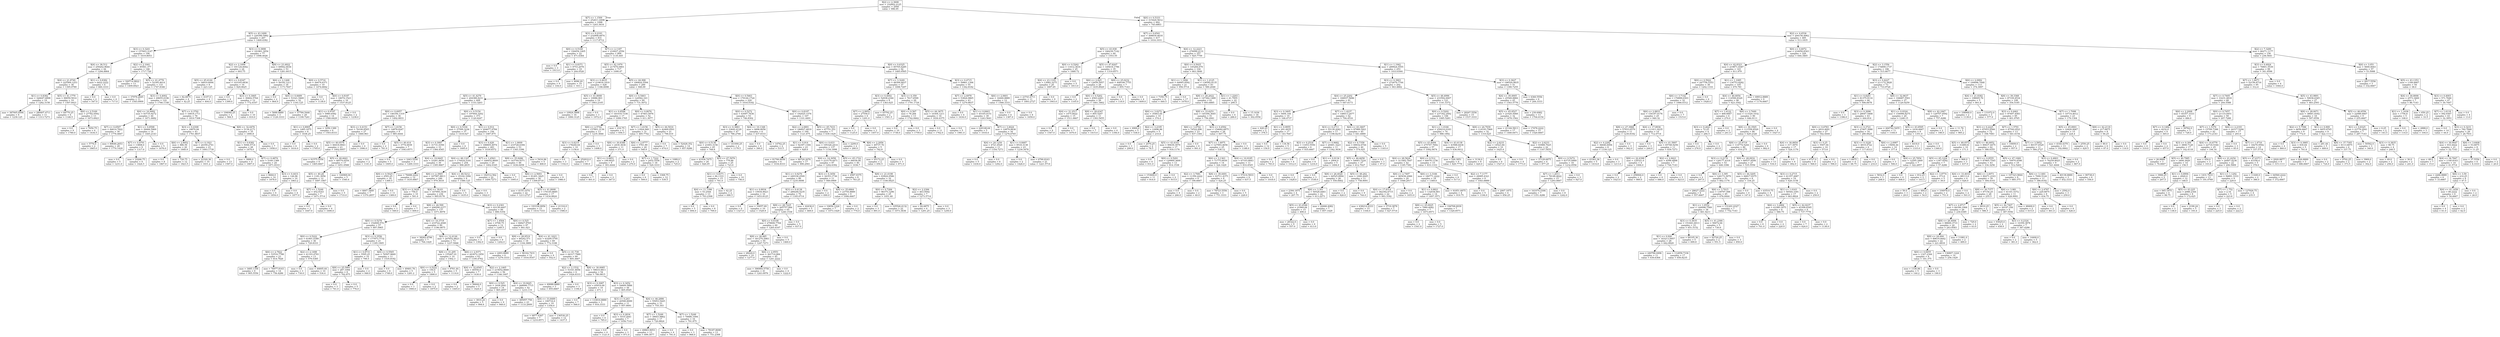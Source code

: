 digraph Tree {
node [shape=box] ;
0 [label="X[2] <= 2.3608\nmse = 332802.2125\nsamples = 2000\nvalue = 996.95"] ;
1 [label="X[7] <= 1.1509\nmse = 252611.6498\nsamples = 1098\nvalue = 1203.3616"] ;
0 -> 1 [labeldistance=2.5, labelangle=45, headlabel="True"] ;
2 [label="X[5] <= 43.1699\nmse = 220390.5982\nsamples = 267\nvalue = 1469.4382"] ;
1 -> 2 ;
3 [label="X[3] <= 0.3241\nmse = 157603.3147\nsamples = 190\nvalue = 1619.8053"] ;
2 -> 3 ;
4 [label="X[4] <= 38.512\nmse = 259262.9644\nsamples = 44\nvalue = 1294.8864"] ;
3 -> 4 ;
5 [label="X[4] <= 21.8749\nmse = 225569.1253\nsamples = 38\nvalue = 1395.0789"] ;
4 -> 5 ;
6 [label="X[1] <= 0.8382\nmse = 326647.6898\nsamples = 19\nvalue = 1282.3158"] ;
5 -> 6 ;
7 [label="mse = 387005.8594\nsamples = 8\nvalue = 1239.125"] ;
6 -> 7 ;
8 [label="mse = 280407.4711\nsamples = 11\nvalue = 1313.7273"] ;
6 -> 8 ;
9 [label="X[5] <= 41.1779\nmse = 99059.5014\nsamples = 19\nvalue = 1507.8421"] ;
5 -> 9 ;
10 [label="mse = 64770.25\nsamples = 6\nvalue = 1148.5"] ;
9 -> 10 ;
11 [label="X[6] <= 2.5169\nmse = 27782.0592\nsamples = 13\nvalue = 1673.6923"] ;
9 -> 11 ;
12 [label="mse = 0.0\nsamples = 9\nvalue = 1780.0"] ;
11 -> 12 ;
13 [label="mse = 7650.75\nsamples = 4\nvalue = 1434.5"] ;
11 -> 13 ;
14 [label="X[1] <= 0.8382\nmse = 6422.2222\nsamples = 6\nvalue = 660.3333"] ;
4 -> 14 ;
15 [label="mse = 0.0\nsamples = 2\nvalue = 547.0"] ;
14 -> 15 ;
16 [label="mse = 0.0\nsamples = 4\nvalue = 717.0"] ;
14 -> 16 ;
17 [label="X[2] <= 2.1041\nmse = 85561.377\nsamples = 146\nvalue = 1717.726"] ;
3 -> 17 ;
18 [label="mse = 320714.9822\nsamples = 13\nvalue = 1409.6923"] ;
17 -> 18 ;
19 [label="X[5] <= 41.4778\nmse = 52395.4614\nsamples = 133\nvalue = 1747.8346"] ;
17 -> 19 ;
20 [label="mse = 37978.2645\nsamples = 11\nvalue = 1545.0909"] ;
19 -> 20 ;
21 [label="X[3] <= 0.4002\nmse = 49655.0196\nsamples = 122\nvalue = 1766.1148"] ;
19 -> 21 ;
22 [label="X[4] <= 16.9992\nmse = 93735.9272\nsamples = 44\nvalue = 1671.0682"] ;
21 -> 22 ;
23 [label="X[7] <= 0.6507\nmse = 84614.7822\nsamples = 30\nvalue = 1776.4667"] ;
22 -> 23 ;
24 [label="mse = 5776.0\nsamples = 2\nvalue = 1865.0"] ;
23 -> 24 ;
25 [label="mse = 89646.2653\nsamples = 28\nvalue = 1770.1429"] ;
23 -> 25 ;
26 [label="X[1] <= 0.8598\nmse = 38466.5969\nsamples = 14\nvalue = 1445.2143"] ;
22 -> 26 ;
27 [label="X[7] <= 0.4791\nmse = 13808.0\nsamples = 9\nvalue = 1317.0"] ;
26 -> 27 ;
28 [label="mse = 0.0\nsamples = 5\nvalue = 1231.0"] ;
27 -> 28 ;
29 [label="mse = 10266.75\nsamples = 4\nvalue = 1424.5"] ;
27 -> 29 ;
30 [label="mse = 0.0\nsamples = 5\nvalue = 1676.0"] ;
26 -> 30 ;
31 [label="X[7] <= 0.3792\nmse = 16818.1711\nsamples = 78\nvalue = 1819.7308"] ;
21 -> 31 ;
32 [label="X[3] <= 0.4308\nmse = 18870.94\nsamples = 43\nvalue = 1761.8837"] ;
31 -> 32 ;
33 [label="X[6] <= 2.8952\nmse = 886.59\nsamples = 20\nvalue = 1840.9"] ;
32 -> 33 ;
34 [label="mse = 0.0\nsamples = 8\nvalue = 1867.0"] ;
33 -> 34 ;
35 [label="mse = 720.75\nsamples = 12\nvalue = 1823.5"] ;
33 -> 35 ;
36 [label="X[7] <= 0.1921\nmse = 24359.2741\nsamples = 23\nvalue = 1693.1739"] ;
32 -> 36 ;
37 [label="mse = 22320.36\nsamples = 10\nvalue = 1831.2"] ;
36 -> 37 ;
38 [label="mse = 0.0\nsamples = 13\nvalue = 1587.0"] ;
36 -> 38 ;
39 [label="X[8] <= 32.6476\nmse = 5134.2171\nsamples = 35\nvalue = 1890.8"] ;
31 -> 39 ;
40 [label="X[1] <= 0.8382\nmse = 5006.5714\nsamples = 28\nvalue = 1874.0"] ;
39 -> 40 ;
41 [label="mse = 3888.0\nsamples = 4\nvalue = 1887.0"] ;
40 -> 41 ;
42 [label="X[7] <= 0.4874\nmse = 5160.1389\nsamples = 24\nvalue = 1871.8333"] ;
40 -> 42 ;
43 [label="mse = 8664.0\nsamples = 14\nvalue = 1878.0"] ;
42 -> 43 ;
44 [label="X[3] <= 0.4431\nmse = 126.96\nsamples = 10\nvalue = 1863.2"] ;
42 -> 44 ;
45 [label="mse = 0.0\nsamples = 6\nvalue = 1854.0"] ;
44 -> 45 ;
46 [label="mse = 0.0\nsamples = 4\nvalue = 1877.0"] ;
44 -> 46 ;
47 [label="mse = 0.0\nsamples = 7\nvalue = 1958.0"] ;
39 -> 47 ;
48 [label="X[3] <= 0.3898\nmse = 181861.3054\nsamples = 77\nvalue = 1098.4026"] ;
2 -> 48 ;
49 [label="X[2] <= 2.1694\nmse = 191124.6042\nsamples = 24\nvalue = 693.75"] ;
48 -> 49 ;
50 [label="X[5] <= 45.4144\nmse = 34810.6094\nsamples = 8\nvalue = 223.125"] ;
49 -> 50 ;
51 [label="mse = 82.6875\nsamples = 4\nvalue = 42.25"] ;
50 -> 51 ;
52 [label="mse = 4107.0\nsamples = 4\nvalue = 404.0"] ;
50 -> 52 ;
53 [label="X[1] <= 0.8347\nmse = 103165.6836\nsamples = 16\nvalue = 929.0625"] ;
49 -> 53 ;
54 [label="mse = 0.0\nsamples = 4\nvalue = 1399.0"] ;
53 -> 54 ;
55 [label="X[3] <= 0.3065\nmse = 39402.5764\nsamples = 12\nvalue = 772.4167"] ;
53 -> 55 ;
56 [label="mse = 194040.25\nsamples = 2\nvalue = 584.5"] ;
55 -> 56 ;
57 [label="mse = 0.0\nsamples = 10\nvalue = 810.0"] ;
55 -> 57 ;
58 [label="X[8] <= 23.4822\nmse = 69942.0036\nsamples = 53\nvalue = 1281.6415"] ;
48 -> 58 ;
59 [label="X[6] <= 2.1268\nmse = 56182.1211\nsamples = 34\nvalue = 1173.7647"] ;
58 -> 59 ;
60 [label="mse = 0.0\nsamples = 2\nvalue = 864.0"] ;
59 -> 60 ;
61 [label="X[0] <= 0.6689\nmse = 53321.5469\nsamples = 32\nvalue = 1193.125"] ;
59 -> 61 ;
62 [label="mse = 5688.8889\nsamples = 3\nvalue = 1129.3333"] ;
61 -> 62 ;
63 [label="mse = 57784.5446\nsamples = 29\nvalue = 1199.7241"] ;
61 -> 63 ;
64 [label="X[0] <= 0.5716\nmse = 36474.6371\nsamples = 19\nvalue = 1474.6842"] ;
58 -> 64 ;
65 [label="mse = 0.0\nsamples = 3\nvalue = 1138.0"] ;
64 -> 65 ;
66 [label="X[0] <= 0.8187\nmse = 18074.1523\nsamples = 16\nvalue = 1537.8125"] ;
64 -> 66 ;
67 [label="X[1] <= 0.9797\nmse = 5980.6582\nsamples = 14\nvalue = 1580.6429"] ;
66 -> 67 ;
68 [label="X[1] <= 0.8905\nmse = 1485.1875\nsamples = 8\nvalue = 1638.25"] ;
67 -> 68 ;
69 [label="mse = 0.0\nsamples = 6\nvalue = 1616.0"] ;
68 -> 69 ;
70 [label="mse = 0.0\nsamples = 2\nvalue = 1705.0"] ;
68 -> 70 ;
71 [label="mse = 1650.1389\nsamples = 6\nvalue = 1503.8333"] ;
67 -> 71 ;
72 [label="mse = 0.0\nsamples = 2\nvalue = 1238.0"] ;
66 -> 72 ;
73 [label="X[3] <= 0.2193\nmse = 232908.6874\nsamples = 831\nvalue = 1117.8712"] ;
1 -> 73 ;
74 [label="X[0] <= 0.5168\nmse = 336454.1405\nsamples = 22\nvalue = 471.6364"] ;
73 -> 74 ;
75 [label="mse = 0.0\nsamples = 3\nvalue = 1913.0"] ;
74 -> 75 ;
76 [label="X[1] <= 0.8371\nmse = 9753.2078\nsamples = 19\nvalue = 244.0526"] ;
74 -> 76 ;
77 [label="mse = 0.0\nsamples = 9\nvalue = 334.0"] ;
76 -> 77 ;
78 [label="mse = 4696.29\nsamples = 10\nvalue = 163.1"] ;
76 -> 78 ;
79 [label="X[7] <= 2.1187\nmse = 218427.2556\nsamples = 809\nvalue = 1135.445"] ;
73 -> 79 ;
80 [label="X[5] <= 42.1979\nmse = 217670.0901\nsamples = 717\nvalue = 1090.47"] ;
79 -> 80 ;
81 [label="X[3] <= 0.4635\nmse = 219618.1819\nsamples = 428\nvalue = 1186.6098"] ;
80 -> 81 ;
82 [label="X[5] <= 41.4279\nmse = 204388.4231\nsamples = 409\nvalue = 1153.3203"] ;
81 -> 82 ;
83 [label="X[0] <= 0.6957\nmse = 146356.1319\nsamples = 36\nvalue = 1492.0833"] ;
82 -> 83 ;
84 [label="X[3] <= 0.4153\nmse = 76100.8505\nsamples = 27\nvalue = 1660.963"] ;
83 -> 84 ;
85 [label="X[5] <= 40.0578\nmse = 66418.9943\nsamples = 23\nvalue = 1602.6957"] ;
84 -> 85 ;
86 [label="mse = 91575.5556\nsamples = 6\nvalue = 1465.6667"] ;
85 -> 86 ;
87 [label="X[5] <= 40.6641\nmse = 48574.0554\nsamples = 17\nvalue = 1651.0588"] ;
85 -> 87 ;
88 [label="X[5] <= 40.28\nmse = 1181.3056\nsamples = 12\nvalue = 1697.1667"] ;
87 -> 88 ;
89 [label="X[7] <= 1.5248\nmse = 452.8163\nsamples = 7\nvalue = 1671.5714"] ;
88 -> 89 ;
90 [label="mse = 0.0\nsamples = 3\nvalue = 1647.0"] ;
89 -> 90 ;
91 [label="mse = 0.0\nsamples = 4\nvalue = 1690.0"] ;
89 -> 91 ;
92 [label="mse = 0.0\nsamples = 5\nvalue = 1733.0"] ;
88 -> 92 ;
93 [label="mse = 144969.04\nsamples = 5\nvalue = 1540.4"] ;
87 -> 93 ;
94 [label="mse = 0.0\nsamples = 4\nvalue = 1996.0"] ;
84 -> 94 ;
95 [label="X[7] <= 1.6156\nmse = 14878.0247\nsamples = 9\nvalue = 985.4444"] ;
83 -> 95 ;
96 [label="mse = 0.0\nsamples = 2\nvalue = 781.0"] ;
95 -> 96 ;
97 [label="X[5] <= 40.414\nmse = 3774.6939\nsamples = 7\nvalue = 1043.8571"] ;
95 -> 97 ;
98 [label="mse = 0.0\nsamples = 2\nvalue = 1141.0"] ;
97 -> 98 ;
99 [label="mse = 0.0\nsamples = 5\nvalue = 1005.0"] ;
97 -> 99 ;
100 [label="X[0] <= 0.5154\nmse = 197844.3202\nsamples = 373\nvalue = 1120.6247"] ;
82 -> 100 ;
101 [label="X[0] <= 0.5104\nmse = 37599.3236\nsamples = 37\nvalue = 1418.027"] ;
100 -> 101 ;
102 [label="X[3] <= 0.3087\nmse = 31731.0358\nsamples = 33\nvalue = 1384.4545"] ;
101 -> 102 ;
103 [label="mse = 1643.5556\nsamples = 3\nvalue = 1269.3333"] ;
102 -> 103 ;
104 [label="X[4] <= 19.9445\nmse = 33281.9656\nsamples = 30\nvalue = 1395.9667"] ;
102 -> 104 ;
105 [label="X[0] <= 0.5025\nmse = 2593.25\nsamples = 18\nvalue = 1369.5"] ;
104 -> 105 ;
106 [label="mse = 6667.3469\nsamples = 7\nvalue = 1370.2857"] ;
105 -> 106 ;
107 [label="mse = 0.0\nsamples = 11\nvalue = 1369.0"] ;
105 -> 107 ;
108 [label="mse = 76688.2222\nsamples = 12\nvalue = 1435.6667"] ;
104 -> 108 ;
109 [label="mse = 0.0\nsamples = 4\nvalue = 1695.0"] ;
101 -> 109 ;
110 [label="X[1] <= 0.914\nmse = 204677.9784\nsamples = 336\nvalue = 1087.875"] ;
100 -> 110 ;
111 [label="X[3] <= 0.428\nmse = 188805.4974\nsamples = 283\nvalue = 1039.6572"] ;
110 -> 111 ;
112 [label="X[4] <= 48.1167\nmse = 174424.5181\nsamples = 254\nvalue = 998.2835"] ;
111 -> 112 ;
113 [label="X[6] <= 2.3965\nmse = 167587.8813\nsamples = 246\nvalue = 979.3618"] ;
112 -> 113 ;
114 [label="X[3] <= 0.3428\nmse = 756.0\nsamples = 10\nvalue = 591.0"] ;
113 -> 114 ;
115 [label="mse = 0.0\nsamples = 3\nvalue = 549.0"] ;
114 -> 115 ;
116 [label="mse = 0.0\nsamples = 7\nvalue = 609.0"] ;
114 -> 116 ;
117 [label="X[4] <= 39.83\nmse = 167995.3439\nsamples = 236\nvalue = 995.8178"] ;
113 -> 117 ;
118 [label="X[8] <= 26.599\nmse = 208290.2377\nsamples = 137\nvalue = 1071.8978"] ;
117 -> 118 ;
119 [label="X[0] <= 0.5278\nmse = 152849.574\nsamples = 57\nvalue = 897.5965"] ;
118 -> 119 ;
120 [label="X[0] <= 0.5222\nmse = 61801.6389\nsamples = 36\nvalue = 729.8333"] ;
119 -> 120 ;
121 [label="X[6] <= 2.7822\nmse = 53516.7788\nsamples = 23\nvalue = 814.7826"] ;
120 -> 121 ;
122 [label="mse = 3485.1358\nsamples = 9\nvalue = 905.5556"] ;
121 -> 122 ;
123 [label="mse = 76977.8163\nsamples = 14\nvalue = 756.4286"] ;
121 -> 123 ;
124 [label="X[2] <= 2.1498\nmse = 41103.4793\nsamples = 13\nvalue = 579.5385"] ;
120 -> 124 ;
125 [label="mse = 0.0\nsamples = 3\nvalue = 730.0"] ;
124 -> 125 ;
126 [label="mse = 44605.44\nsamples = 10\nvalue = 534.4"] ;
124 -> 126 ;
127 [label="X[3] <= 0.3556\nmse = 177973.7732\nsamples = 21\nvalue = 1185.1905"] ;
119 -> 127 ;
128 [label="X[1] <= 0.8731\nmse = 5595.25\nsamples = 10\nvalue = 799.5"] ;
127 -> 128 ;
129 [label="X[8] <= 25.5991\nmse = 287.1094\nsamples = 8\nvalue = 762.875"] ;
128 -> 129 ;
130 [label="mse = 0.0\nsamples = 3\nvalue = 741.0"] ;
129 -> 130 ;
131 [label="mse = 0.0\nsamples = 5\nvalue = 776.0"] ;
129 -> 131 ;
132 [label="mse = 0.0\nsamples = 2\nvalue = 946.0"] ;
128 -> 132 ;
133 [label="X[0] <= 0.5565\nmse = 76507.9669\nsamples = 11\nvalue = 1535.8182"] ;
127 -> 133 ;
134 [label="mse = 0.0\nsamples = 6\nvalue = 1748.0"] ;
133 -> 134 ;
135 [label="mse = 49461.76\nsamples = 5\nvalue = 1281.2"] ;
133 -> 135 ;
136 [label="X[4] <= 10.3718\nmse = 210722.2048\nsamples = 80\nvalue = 1196.0875"] ;
118 -> 136 ;
137 [label="mse = 38262.9796\nsamples = 7\nvalue = 764.1429"] ;
136 -> 137 ;
138 [label="X[4] <= 12.4126\nmse = 207652.9623\nsamples = 73\nvalue = 1237.5068"] ;
136 -> 138 ;
139 [label="X[8] <= 31.295\nmse = 155267.01\nsamples = 10\nvalue = 1502.3"] ;
138 -> 139 ;
140 [label="X[0] <= 0.5222\nmse = 150.0\nsamples = 5\nvalue = 1890.0"] ;
139 -> 140 ;
141 [label="mse = 0.0\nsamples = 3\nvalue = 1900.0"] ;
140 -> 141 ;
142 [label="mse = 0.0\nsamples = 2\nvalue = 1875.0"] ;
140 -> 142 ;
143 [label="mse = 9761.44\nsamples = 5\nvalue = 1114.6"] ;
139 -> 143 ;
144 [label="X[6] <= 2.9371\nmse = 203072.1859\nsamples = 63\nvalue = 1195.4762"] ;
138 -> 144 ;
145 [label="X[4] <= 32.6545\nmse = 40550.0\nsamples = 7\nvalue = 1430.0"] ;
144 -> 145 ;
146 [label="mse = 0.0\nsamples = 2\nvalue = 1445.0"] ;
145 -> 146 ;
147 [label="mse = 56644.0\nsamples = 5\nvalue = 1424.0"] ;
145 -> 147 ;
148 [label="X[2] <= 2.1465\nmse = 215652.8849\nsamples = 56\nvalue = 1166.1607"] ;
144 -> 148 ;
149 [label="X[0] <= 0.525\nmse = 1838.2041\nsamples = 14\nvalue = 965.2857"] ;
148 -> 149 ;
150 [label="mse = 3810.24\nsamples = 5\nvalue = 994.6"] ;
149 -> 150 ;
151 [label="mse = 0.0\nsamples = 9\nvalue = 949.0"] ;
149 -> 151 ;
152 [label="X[4] <= 19.9445\nmse = 268990.7715\nsamples = 42\nvalue = 1233.119"] ;
148 -> 152 ;
153 [label="mse = 385957.758\nsamples = 23\nvalue = 1133.2609"] ;
152 -> 153 ;
154 [label="X[8] <= 33.8489\nmse = 100716.0\nsamples = 19\nvalue = 1354.0"] ;
152 -> 154 ;
155 [label="mse = 6877.8367\nsamples = 7\nvalue = 1210.8571"] ;
154 -> 155 ;
156 [label="mse = 136530.25\nsamples = 12\nvalue = 1437.5"] ;
154 -> 156 ;
157 [label="X[3] <= 0.2361\nmse = 93139.4407\nsamples = 99\nvalue = 890.5354"] ;
117 -> 157 ;
158 [label="X[7] <= 1.4504\nmse = 6768.75\nsamples = 12\nvalue = 1249.5"] ;
157 -> 158 ;
159 [label="mse = 0.0\nsamples = 3\nvalue = 1392.0"] ;
158 -> 159 ;
160 [label="mse = 0.0\nsamples = 9\nvalue = 1202.0"] ;
158 -> 160 ;
161 [label="X[0] <= 0.525\nmse = 84827.9765\nsamples = 87\nvalue = 841.023"] ;
157 -> 161 ;
162 [label="X[8] <= 28.9519\nmse = 80242.571\nsamples = 18\nvalue = 1104.3889"] ;
161 -> 162 ;
163 [label="mse = 2493.8889\nsamples = 6\nvalue = 1279.3333"] ;
162 -> 163 ;
164 [label="mse = 96162.7431\nsamples = 12\nvalue = 1016.9167"] ;
162 -> 164 ;
165 [label="X[4] <= 41.1623\nmse = 63209.5795\nsamples = 69\nvalue = 772.3188"] ;
161 -> 165 ;
166 [label="mse = 0.0\nsamples = 9\nvalue = 552.0"] ;
165 -> 166 ;
167 [label="X[5] <= 41.739\nmse = 64317.7989\nsamples = 60\nvalue = 805.3667"] ;
165 -> 167 ;
168 [label="X[2] <= 2.1532\nmse = 53161.8056\nsamples = 6\nvalue = 1024.8333"] ;
167 -> 168 ;
169 [label="mse = 49088.8889\nsamples = 3\nvalue = 855.6667"] ;
168 -> 169 ;
170 [label="mse = 0.0\nsamples = 3\nvalue = 1194.0"] ;
168 -> 170 ;
171 [label="X[8] <= 30.0085\nmse = 59610.9811\nsamples = 54\nvalue = 780.9815"] ;
167 -> 171 ;
172 [label="X[3] <= 0.3087\nmse = 65919.09\nsamples = 10\nvalue = 671.1"] ;
171 -> 172 ;
173 [label="mse = 0.0\nsamples = 7\nvalue = 566.0"] ;
172 -> 173 ;
174 [label="mse = 133816.8889\nsamples = 3\nvalue = 916.3333"] ;
172 -> 174 ;
175 [label="X[3] <= 0.3452\nmse = 54809.5888\nsamples = 44\nvalue = 805.9545"] ;
171 -> 175 ;
176 [label="X[3] <= 0.243\nmse = 20590.8099\nsamples = 11\nvalue = 957.9091"] ;
175 -> 176 ;
177 [label="mse = 0.0\nsamples = 4\nvalue = 785.0"] ;
176 -> 177 ;
178 [label="X[3] <= 0.2834\nmse = 5510.2041\nsamples = 7\nvalue = 1056.7143"] ;
176 -> 178 ;
179 [label="mse = 0.0\nsamples = 4\nvalue = 1121.0"] ;
178 -> 179 ;
180 [label="mse = 0.0\nsamples = 3\nvalue = 971.0"] ;
178 -> 180 ;
181 [label="X[4] <= 46.2886\nmse = 55953.5445\nsamples = 33\nvalue = 755.303"] ;
175 -> 181 ;
182 [label="X[7] <= 1.5248\nmse = 39643.9862\nsamples = 17\nvalue = 720.8824"] ;
181 -> 182 ;
183 [label="mse = 49863.9053\nsamples = 13\nvalue = 699.3077"] ;
182 -> 183 ;
184 [label="mse = 0.0\nsamples = 4\nvalue = 791.0"] ;
182 -> 184 ;
185 [label="X[7] <= 1.5248\nmse = 70686.1094\nsamples = 16\nvalue = 791.875"] ;
181 -> 185 ;
186 [label="mse = 0.0\nsamples = 3\nvalue = 968.0"] ;
185 -> 186 ;
187 [label="mse = 78187.8698\nsamples = 13\nvalue = 751.2308"] ;
185 -> 187 ;
188 [label="X[4] <= 48.5212\nmse = 35102.1094\nsamples = 8\nvalue = 1580.125"] ;
112 -> 188 ;
189 [label="mse = 0.0\nsamples = 5\nvalue = 1435.0"] ;
188 -> 189 ;
190 [label="mse = 0.0\nsamples = 3\nvalue = 1822.0"] ;
188 -> 190 ;
191 [label="X[7] <= 1.6563\nmse = 168452.8609\nsamples = 29\nvalue = 1402.0345"] ;
111 -> 191 ;
192 [label="mse = 182512.562\nsamples = 22\nvalue = 1499.7273"] ;
191 -> 192 ;
193 [label="mse = 0.0\nsamples = 7\nvalue = 1095.0"] ;
191 -> 193 ;
194 [label="X[1] <= 1.0609\nmse = 210728.6394\nsamples = 53\nvalue = 1345.3396"] ;
110 -> 194 ;
195 [label="X[8] <= 35.9286\nmse = 143744.9371\nsamples = 48\nvalue = 1436.6458"] ;
194 -> 195 ;
196 [label="X[6] <= 2.5693\nmse = 91201.3425\nsamples = 39\nvalue = 1309.8718"] ;
195 -> 196 ;
197 [label="mse = 4155.1074\nsamples = 22\nvalue = 1213.2727"] ;
196 -> 197 ;
198 [label="X[5] <= 41.8008\nmse = 176145.8685\nsamples = 17\nvalue = 1434.8824"] ;
196 -> 198 ;
199 [label="mse = 193338.9956\nsamples = 15\nvalue = 1414.7333"] ;
198 -> 199 ;
200 [label="mse = 21316.0\nsamples = 2\nvalue = 1586.0"] ;
198 -> 200 ;
201 [label="mse = 0.0\nsamples = 9\nvalue = 1986.0"] ;
195 -> 201 ;
202 [label="mse = 5416.96\nsamples = 5\nvalue = 468.8"] ;
194 -> 202 ;
203 [label="X[5] <= 41.8008\nmse = 10086.903\nsamples = 19\nvalue = 1903.2105"] ;
81 -> 203 ;
204 [label="mse = 10924.5898\nsamples = 16\nvalue = 1890.3125"] ;
203 -> 204 ;
205 [label="mse = 0.0\nsamples = 3\nvalue = 1972.0"] ;
203 -> 205 ;
206 [label="X[5] <= 44.998\nmse = 180824.5594\nsamples = 289\nvalue = 948.09"] ;
80 -> 206 ;
207 [label="X[0] <= 0.5463\nmse = 124562.163\nsamples = 69\nvalue = 731.5072"] ;
206 -> 207 ;
208 [label="X[1] <= 0.8598\nmse = 181018.7336\nsamples = 17\nvalue = 1099.1765"] ;
207 -> 208 ;
209 [label="X[6] <= 2.5742\nmse = 157801.3136\nsamples = 13\nvalue = 1235.3846"] ;
208 -> 209 ;
210 [label="X[3] <= 0.4219\nmse = 178244.64\nsamples = 10\nvalue = 1156.6"] ;
209 -> 210 ;
211 [label="mse = 0.0\nsamples = 3\nvalue = 1102.0"] ;
210 -> 211 ;
212 [label="mse = 252810.0\nsamples = 7\nvalue = 1180.0"] ;
210 -> 212 ;
213 [label="mse = 0.0\nsamples = 3\nvalue = 1498.0"] ;
209 -> 213 ;
214 [label="mse = 216.75\nsamples = 4\nvalue = 656.5"] ;
208 -> 214 ;
215 [label="X[0] <= 0.8076\nmse = 47463.5976\nsamples = 52\nvalue = 611.3077"] ;
207 -> 215 ;
216 [label="X[7] <= 1.6156\nmse = 11824.949\nsamples = 31\nvalue = 485.7742"] ;
215 -> 216 ;
217 [label="X[8] <= 30.8386\nmse = 2430.3636\nsamples = 11\nvalue = 371.0"] ;
216 -> 217 ;
218 [label="X[1] <= 0.8851\nmse = 199.8025\nsamples = 9\nvalue = 393.4444"] ;
217 -> 218 ;
219 [label="mse = 0.0\nsamples = 7\nvalue = 401.0"] ;
218 -> 219 ;
220 [label="mse = 0.0\nsamples = 2\nvalue = 367.0"] ;
218 -> 220 ;
221 [label="mse = 0.0\nsamples = 2\nvalue = 270.0"] ;
217 -> 221 ;
222 [label="X[6] <= 2.8777\nmse = 5761.89\nsamples = 20\nvalue = 548.9"] ;
216 -> 222 ;
223 [label="X[7] <= 1.7222\nmse = 2452.5556\nsamples = 18\nvalue = 529.3333"] ;
222 -> 223 ;
224 [label="mse = 0.0\nsamples = 6\nvalue = 509.0"] ;
223 -> 224 ;
225 [label="mse = 3368.75\nsamples = 12\nvalue = 539.5"] ;
223 -> 225 ;
226 [label="mse = 1089.0\nsamples = 2\nvalue = 725.0"] ;
222 -> 226 ;
227 [label="X[5] <= 44.5016\nmse = 42469.9501\nsamples = 21\nvalue = 796.619"] ;
215 -> 227 ;
228 [label="mse = 0.0\nsamples = 7\nvalue = 674.0"] ;
227 -> 228 ;
229 [label="mse = 52428.352\nsamples = 14\nvalue = 857.9286"] ;
227 -> 229 ;
230 [label="X[0] <= 0.5463\nmse = 179144.1724\nsamples = 220\nvalue = 1016.0182"] ;
206 -> 230 ;
231 [label="X[0] <= 0.5272\nmse = 43097.7636\nsamples = 53\nvalue = 746.8302"] ;
230 -> 231 ;
232 [label="X[3] <= 0.3883\nmse = 33642.4129\nsamples = 47\nvalue = 786.2766"] ;
231 -> 232 ;
233 [label="X[0] <= 0.5136\nmse = 21693.3156\nsamples = 45\nvalue = 768.8"] ;
232 -> 233 ;
234 [label="mse = 41936.7475\nsamples = 20\nvalue = 826.05"] ;
233 -> 234 ;
235 [label="X[5] <= 47.5976\nmse = 778.88\nsamples = 25\nvalue = 723.0"] ;
233 -> 235 ;
236 [label="X[1] <= 0.8371\nmse = 84.1333\nsamples = 15\nvalue = 701.0"] ;
235 -> 236 ;
237 [label="X[4] <= 11.7396\nmse = 53.2544\nsamples = 13\nvalue = 703.2308"] ;
236 -> 237 ;
238 [label="mse = 0.0\nsamples = 5\nvalue = 694.0"] ;
237 -> 238 ;
239 [label="mse = 0.0\nsamples = 8\nvalue = 709.0"] ;
237 -> 239 ;
240 [label="mse = 42.25\nsamples = 2\nvalue = 686.5"] ;
236 -> 240 ;
241 [label="mse = 6.0\nsamples = 10\nvalue = 756.0"] ;
235 -> 241 ;
242 [label="mse = 141000.25\nsamples = 2\nvalue = 1179.5"] ;
232 -> 242 ;
243 [label="X[4] <= 10.1348\nmse = 9496.8056\nsamples = 6\nvalue = 437.8333"] ;
231 -> 243 ;
244 [label="mse = 0.0\nsamples = 4\nvalue = 390.0"] ;
243 -> 244 ;
245 [label="mse = 14762.25\nsamples = 2\nvalue = 533.5"] ;
243 -> 245 ;
246 [label="X[0] <= 0.8197\nmse = 192025.1576\nsamples = 167\nvalue = 1101.4491"] ;
230 -> 246 ;
247 [label="X[2] <= 2.0891\nmse = 186827.4819\nsamples = 160\nvalue = 1121.675"] ;
246 -> 247 ;
248 [label="X[1] <= 0.914\nmse = 92397.1304\nsamples = 23\nvalue = 928.0"] ;
247 -> 248 ;
249 [label="mse = 81706.8056\nsamples = 6\nvalue = 1034.8333"] ;
248 -> 249 ;
250 [label="mse = 90720.2076\nsamples = 17\nvalue = 890.2941"] ;
248 -> 250 ;
251 [label="X[0] <= 0.633\nmse = 195326.2414\nsamples = 137\nvalue = 1154.1898"] ;
247 -> 251 ;
252 [label="X[4] <= 14.3058\nmse = 233179.4471\nsamples = 97\nvalue = 1202.6392"] ;
251 -> 252 ;
253 [label="X[1] <= 0.9276\nmse = 249336.2509\nsamples = 86\nvalue = 1235.0698"] ;
252 -> 253 ;
254 [label="X[1] <= 0.8934\nmse = 15934.9023\nsamples = 16\nvalue = 1453.8125"] ;
253 -> 254 ;
255 [label="mse = 0.0\nsamples = 6\nvalue = 1327.0"] ;
254 -> 255 ;
256 [label="mse = 10057.69\nsamples = 10\nvalue = 1529.9"] ;
254 -> 256 ;
257 [label="X[3] <= 0.4138\nmse = 289248.5235\nsamples = 70\nvalue = 1185.0714"] ;
253 -> 257 ;
258 [label="X[8] <= 28.7225\nmse = 265757.084\nsamples = 65\nvalue = 1240.1538"] ;
257 -> 258 ;
259 [label="X[0] <= 0.6108\nmse = 279606.7764\nsamples = 60\nvalue = 1265.4167"] ;
258 -> 259 ;
260 [label="X[8] <= 26.985\nmse = 301270.5983\nsamples = 55\nvalue = 1247.7273"] ;
259 -> 260 ;
261 [label="mse = 28224.0\nsamples = 10\nvalue = 1277.0"] ;
260 -> 261 ;
262 [label="X[6] <= 2.9551\nmse = 361714.884\nsamples = 45\nvalue = 1241.2222"] ;
260 -> 262 ;
263 [label="mse = 396964.5758\nsamples = 41\nvalue = 1243.0976"] ;
262 -> 263 ;
264 [label="mse = 0.0\nsamples = 4\nvalue = 1222.0"] ;
262 -> 264 ;
265 [label="mse = 0.0\nsamples = 5\nvalue = 1460.0"] ;
259 -> 265 ;
266 [label="mse = 0.0\nsamples = 5\nvalue = 937.0"] ;
258 -> 266 ;
267 [label="mse = 42436.0\nsamples = 5\nvalue = 469.0"] ;
257 -> 267 ;
268 [label="X[3] <= 0.3456\nmse = 34353.1736\nsamples = 11\nvalue = 949.0909"] ;
252 -> 268 ;
269 [label="mse = 0.0\nsamples = 2\nvalue = 690.0"] ;
268 -> 269 ;
270 [label="X[8] <= 35.6864\nmse = 23754.8889\nsamples = 9\nvalue = 1006.6667"] ;
268 -> 270 ;
271 [label="mse = 10656.1224\nsamples = 7\nvalue = 1073.1429"] ;
270 -> 271 ;
272 [label="mse = 0.0\nsamples = 2\nvalue = 774.0"] ;
270 -> 272 ;
273 [label="X[5] <= 45.1722\nmse = 84036.06\nsamples = 40\nvalue = 1036.7"] ;
251 -> 273 ;
274 [label="mse = 4587.9375\nsamples = 8\nvalue = 783.25"] ;
273 -> 274 ;
275 [label="X[8] <= 21.6198\nmse = 83824.0586\nsamples = 32\nvalue = 1100.0625"] ;
273 -> 275 ;
276 [label="X[0] <= 0.7284\nmse = 96375.1296\nsamples = 25\nvalue = 1051.48"] ;
275 -> 276 ;
277 [label="mse = 0.0\nsamples = 3\nvalue = 891.0"] ;
276 -> 277 ;
278 [label="mse = 105526.4132\nsamples = 22\nvalue = 1073.3636"] ;
276 -> 278 ;
279 [label="X[2] <= 2.2306\nmse = 463.9592\nsamples = 7\nvalue = 1273.5714"] ;
275 -> 279 ;
280 [label="mse = 82.6875\nsamples = 4\nvalue = 1291.25"] ;
279 -> 280 ;
281 [label="mse = 0.0\nsamples = 3\nvalue = 1250.0"] ;
279 -> 281 ;
282 [label="X[5] <= 45.7433\nmse = 87751.551\nsamples = 7\nvalue = 639.1429"] ;
246 -> 282 ;
283 [label="mse = 2209.0\nsamples = 2\nvalue = 280.0"] ;
282 -> 283 ;
284 [label="X[6] <= 2.2956\nmse = 49737.76\nsamples = 5\nvalue = 782.8"] ;
282 -> 284 ;
285 [label="mse = 95172.25\nsamples = 2\nvalue = 650.5"] ;
284 -> 285 ;
286 [label="mse = 0.0\nsamples = 3\nvalue = 871.0"] ;
284 -> 286 ;
287 [label="X[0] <= 0.6325\nmse = 85705.6285\nsamples = 92\nvalue = 1485.9565"] ;
79 -> 287 ;
288 [label="X[7] <= 3.3249\nmse = 48394.6837\nsamples = 37\nvalue = 1698.7297"] ;
287 -> 288 ;
289 [label="X[3] <= 0.4002\nmse = 52938.2344\nsamples = 8\nvalue = 1363.625"] ;
288 -> 289 ;
290 [label="X[7] <= 2.9952\nmse = 27556.0\nsamples = 6\nvalue = 1291.0"] ;
289 -> 290 ;
291 [label="mse = 0.0\nsamples = 3\nvalue = 1125.0"] ;
290 -> 291 ;
292 [label="mse = 0.0\nsamples = 3\nvalue = 1457.0"] ;
290 -> 292 ;
293 [label="mse = 65792.25\nsamples = 2\nvalue = 1581.5"] ;
289 -> 293 ;
294 [label="X[3] <= 0.359\nmse = 7617.6599\nsamples = 29\nvalue = 1791.1724"] ;
288 -> 294 ;
295 [label="X[0] <= 0.567\nmse = 78.284\nsamples = 13\nvalue = 1742.8462"] ;
294 -> 295 ;
296 [label="mse = 0.0\nsamples = 10\nvalue = 1738.0"] ;
295 -> 296 ;
297 [label="mse = 0.0\nsamples = 3\nvalue = 1759.0"] ;
295 -> 297 ;
298 [label="X[5] <= 44.3675\nmse = 10304.1211\nsamples = 16\nvalue = 1830.4375"] ;
294 -> 298 ;
299 [label="mse = 0.0\nsamples = 11\nvalue = 1762.0"] ;
298 -> 299 ;
300 [label="mse = 0.0\nsamples = 5\nvalue = 1981.0"] ;
298 -> 300 ;
301 [label="X[3] <= 0.4715\nmse = 59861.1306\nsamples = 55\nvalue = 1342.8182"] ;
287 -> 301 ;
302 [label="X[7] <= 2.6978\nmse = 53824.9865\nsamples = 43\nvalue = 1279.8837"] ;
301 -> 302 ;
303 [label="mse = 0.0\nsamples = 4\nvalue = 1634.0"] ;
302 -> 303 ;
304 [label="X[1] <= 0.8463\nmse = 45165.0151\nsamples = 39\nvalue = 1243.5641"] ;
302 -> 304 ;
305 [label="mse = 220148.64\nsamples = 5\nvalue = 1018.4"] ;
304 -> 305 ;
306 [label="X[7] <= 3.4624\nmse = 10879.9836\nsamples = 34\nvalue = 1276.6765"] ;
304 -> 306 ;
307 [label="X[4] <= 24.1254\nmse = 4721.6529\nsamples = 11\nvalue = 1354.7273"] ;
306 -> 307 ;
308 [label="mse = 0.0\nsamples = 5\nvalue = 1430.0"] ;
307 -> 308 ;
309 [label="mse = 0.0\nsamples = 6\nvalue = 1292.0"] ;
307 -> 309 ;
310 [label="X[1] <= 0.8487\nmse = 9518.3138\nsamples = 23\nvalue = 1239.3478"] ;
306 -> 310 ;
311 [label="mse = 0.0\nsamples = 2\nvalue = 1426.0"] ;
310 -> 311 ;
312 [label="mse = 6790.8163\nsamples = 21\nvalue = 1221.5714"] ;
310 -> 312 ;
313 [label="X[6] <= 2.0601\nmse = 16440.8889\nsamples = 12\nvalue = 1568.3333"] ;
301 -> 313 ;
314 [label="mse = 0.0\nsamples = 4\nvalue = 1387.0"] ;
313 -> 314 ;
315 [label="mse = 0.0\nsamples = 8\nvalue = 1659.0"] ;
313 -> 315 ;
316 [label="X[0] <= 0.5333\nmse = 315420.5612\nsamples = 902\nvalue = 745.6863"] ;
0 -> 316 [labeldistance=2.5, labelangle=-45, headlabel="False"] ;
317 [label="X[7] <= 0.6541\nmse = 308830.4618\nsamples = 417\nvalue = 1016.1031"] ;
316 -> 317 ;
318 [label="X[5] <= 43.938\nmse = 166239.7142\nsamples = 60\nvalue = 1553.55"] ;
317 -> 318 ;
319 [label="X[0] <= 0.5262\nmse = 11612.3616\nsamples = 25\nvalue = 1880.72"] ;
318 -> 319 ;
320 [label="X[4] <= 23.1105\nmse = 13082.3275\nsamples = 20\nvalue = 1897.65"] ;
319 -> 320 ;
321 [label="mse = 23743.4711\nsamples = 11\nvalue = 1893.2727"] ;
320 -> 321 ;
322 [label="mse = 0.0\nsamples = 9\nvalue = 1903.0"] ;
320 -> 322 ;
323 [label="mse = 0.0\nsamples = 5\nvalue = 1813.0"] ;
319 -> 323 ;
324 [label="X[5] <= 47.8207\nmse = 145618.1796\nsamples = 35\nvalue = 1319.8571"] ;
318 -> 324 ;
325 [label="X[6] <= 2.825\nmse = 12659.5957\nsamples = 28\nvalue = 1435.8929"] ;
324 -> 325 ;
326 [label="mse = 0.0\nsamples = 2\nvalue = 1105.0"] ;
325 -> 326 ;
327 [label="X[0] <= 0.5262\nmse = 4563.2263\nsamples = 26\nvalue = 1461.3462"] ;
325 -> 327 ;
328 [label="X[4] <= 31.2517\nmse = 1475.6622\nsamples = 15\nvalue = 1511.0667"] ;
327 -> 328 ;
329 [label="mse = 0.0\nsamples = 8\nvalue = 1547.0"] ;
328 -> 329 ;
330 [label="mse = 0.0\nsamples = 7\nvalue = 1470.0"] ;
328 -> 330 ;
331 [label="X[8] <= 28.6347\nmse = 805.5207\nsamples = 11\nvalue = 1393.5455"] ;
327 -> 331 ;
332 [label="mse = 0.0\nsamples = 7\nvalue = 1415.0"] ;
331 -> 332 ;
333 [label="mse = 0.0\nsamples = 4\nvalue = 1356.0"] ;
331 -> 333 ;
334 [label="X[8] <= 25.0232\nmse = 408166.7755\nsamples = 7\nvalue = 855.7143"] ;
324 -> 334 ;
335 [label="mse = 0.0\nsamples = 3\nvalue = 118.0"] ;
334 -> 335 ;
336 [label="mse = 0.0\nsamples = 4\nvalue = 1409.0"] ;
334 -> 336 ;
337 [label="X[4] <= 12.2223\nmse = 276090.2131\nsamples = 357\nvalue = 925.7759"] ;
317 -> 337 ;
338 [label="X[0] <= 0.5025\nmse = 145284.679\nsamples = 104\nvalue = 663.3846"] ;
337 -> 338 ;
339 [label="X[1] <= 1.1896\nmse = 64065.9592\nsamples = 21\nvalue = 956.5714"] ;
338 -> 339 ;
340 [label="mse = 7350.75\nsamples = 4\nvalue = 440.5"] ;
339 -> 340 ;
341 [label="mse = 0.0\nsamples = 17\nvalue = 1078.0"] ;
339 -> 341 ;
342 [label="X[1] <= 1.2125\nmse = 138582.8135\nsamples = 83\nvalue = 589.2048"] ;
338 -> 342 ;
343 [label="X[8] <= 26.2622\nmse = 147362.1489\nsamples = 61\nvalue = 693.6885"] ;
342 -> 343 ;
344 [label="X[6] <= 3.0272\nmse = 35463.44\nsamples = 10\nvalue = 374.4"] ;
343 -> 344 ;
345 [label="mse = 4900.0\nsamples = 5\nvalue = 538.0"] ;
344 -> 345 ;
346 [label="X[2] <= 3.2195\nmse = 12496.96\nsamples = 5\nvalue = 210.8"] ;
344 -> 346 ;
347 [label="mse = 0.0\nsamples = 3\nvalue = 299.0"] ;
346 -> 347 ;
348 [label="mse = 2070.25\nsamples = 2\nvalue = 78.5"] ;
346 -> 348 ;
349 [label="X[8] <= 33.6251\nmse = 145394.3645\nsamples = 51\nvalue = 756.2941"] ;
343 -> 349 ;
350 [label="X[6] <= 3.4702\nmse = 74522.896\nsamples = 23\nvalue = 937.1304"] ;
349 -> 350 ;
351 [label="X[5] <= 43.4161\nmse = 99439.3979\nsamples = 17\nvalue = 918.1176"] ;
350 -> 351 ;
352 [label="mse = 0.0\nsamples = 4\nvalue = 931.0"] ;
351 -> 352 ;
353 [label="X[0] <= 0.5291\nmse = 129969.3609\nsamples = 13\nvalue = 914.1538"] ;
351 -> 353 ;
354 [label="mse = 153600.0\nsamples = 11\nvalue = 914.0"] ;
353 -> 354 ;
355 [label="mse = 0.0\nsamples = 2\nvalue = 915.0"] ;
353 -> 355 ;
356 [label="mse = 0.0\nsamples = 6\nvalue = 991.0"] ;
350 -> 356 ;
357 [label="X[3] <= 0.4592\nmse = 154682.6875\nsamples = 28\nvalue = 607.75"] ;
349 -> 357 ;
358 [label="X[7] <= 1.6975\nmse = 127993.4656\nsamples = 25\nvalue = 538.12"] ;
357 -> 358 ;
359 [label="X[6] <= 3.1363\nmse = 71775.6939\nsamples = 14\nvalue = 324.1429"] ;
358 -> 359 ;
360 [label="X[2] <= 3.7081\nmse = 11350.2222\nsamples = 6\nvalue = 190.6667"] ;
359 -> 360 ;
361 [label="mse = 0.0\nsamples = 4\nvalue = 266.0"] ;
360 -> 361 ;
362 [label="mse = 0.0\nsamples = 2\nvalue = 40.0"] ;
360 -> 362 ;
363 [label="X[8] <= 39.4491\nmse = 93711.4375\nsamples = 8\nvalue = 424.25"] ;
359 -> 363 ;
364 [label="mse = 78723.5556\nsamples = 3\nvalue = 751.3333"] ;
363 -> 364 ;
365 [label="mse = 0.0\nsamples = 5\nvalue = 228.0"] ;
363 -> 365 ;
366 [label="X[4] <= 10.9185\nmse = 67103.8843\nsamples = 11\nvalue = 810.4545"] ;
358 -> 366 ;
367 [label="mse = 57214.5833\nsamples = 6\nvalue = 637.5"] ;
366 -> 367 ;
368 [label="mse = 0.0\nsamples = 5\nvalue = 1018.0"] ;
366 -> 368 ;
369 [label="mse = 0.0\nsamples = 3\nvalue = 1188.0"] ;
357 -> 369 ;
370 [label="X[1] <= 1.2203\nmse = 41.7955\nsamples = 22\nvalue = 299.5"] ;
342 -> 370 ;
371 [label="mse = 0.0\nsamples = 4\nvalue = 288.0"] ;
370 -> 371 ;
372 [label="mse = 15.1636\nsamples = 18\nvalue = 302.0556"] ;
370 -> 372 ;
373 [label="X[1] <= 1.1942\nmse = 289924.5555\nsamples = 253\nvalue = 1033.6364"] ;
337 -> 373 ;
374 [label="X[3] <= 0.3903\nmse = 272679.7744\nsamples = 202\nvalue = 943.4802"] ;
373 -> 374 ;
375 [label="X[4] <= 25.2202\nmse = 184937.5696\nsamples = 81\nvalue = 647.6173"] ;
374 -> 375 ;
376 [label="X[3] <= 0.3405\nmse = 5494.144\nsamples = 19\nvalue = 168.4737"] ;
375 -> 376 ;
377 [label="mse = 420.25\nsamples = 2\nvalue = 378.5"] ;
376 -> 377 ;
378 [label="X[1] <= 0.9955\nmse = 291.0035\nsamples = 17\nvalue = 143.7647"] ;
376 -> 378 ;
379 [label="mse = 0.0\nsamples = 12\nvalue = 154.0"] ;
378 -> 379 ;
380 [label="mse = 134.56\nsamples = 5\nvalue = 119.2"] ;
378 -> 380 ;
381 [label="X[7] <= 1.4237\nmse = 148013.2477\nsamples = 62\nvalue = 794.4516"] ;
375 -> 381 ;
382 [label="X[3] <= 0.2711\nmse = 55139.2042\nsamples = 17\nvalue = 1198.8235"] ;
381 -> 382 ;
383 [label="X[3] <= 0.2518\nmse = 11653.5556\nsamples = 6\nvalue = 935.6667"] ;
382 -> 383 ;
384 [label="mse = 0.0\nsamples = 2\nvalue = 783.0"] ;
383 -> 384 ;
385 [label="mse = 0.0\nsamples = 4\nvalue = 1012.0"] ;
383 -> 385 ;
386 [label="X[7] <= 0.9682\nmse = 20481.3223\nsamples = 11\nvalue = 1342.3636"] ;
382 -> 386 ;
387 [label="mse = 0.0\nsamples = 6\nvalue = 1216.0"] ;
386 -> 387 ;
388 [label="X[1] <= 0.9134\nmse = 2904.0\nsamples = 5\nvalue = 1494.0"] ;
386 -> 388 ;
389 [label="mse = 0.0\nsamples = 2\nvalue = 1428.0"] ;
388 -> 389 ;
390 [label="mse = 0.0\nsamples = 3\nvalue = 1538.0"] ;
388 -> 390 ;
391 [label="X[4] <= 43.3607\nmse = 97989.5921\nsamples = 45\nvalue = 641.6889"] ;
381 -> 391 ;
392 [label="X[2] <= 6.7358\nmse = 69032.6744\nsamples = 40\nvalue = 574.025"] ;
391 -> 392 ;
393 [label="X[5] <= 46.6658\nmse = 54683.7224\nsamples = 37\nvalue = 612.7027"] ;
392 -> 393 ;
394 [label="X[8] <= 26.4026\nmse = 64525.8994\nsamples = 26\nvalue = 550.8462"] ;
393 -> 394 ;
395 [label="mse = 2394.1875\nsamples = 4\nvalue = 207.75"] ;
394 -> 395 ;
396 [label="X[6] <= 3.301\nmse = 50528.4483\nsamples = 22\nvalue = 613.2273"] ;
394 -> 396 ;
397 [label="X[5] <= 43.4546\nmse = 21969.84\nsamples = 15\nvalue = 499.4"] ;
396 -> 397 ;
398 [label="mse = 28322.0\nsamples = 9\nvalue = 557.0"] ;
397 -> 398 ;
399 [label="mse = 0.0\nsamples = 6\nvalue = 413.0"] ;
397 -> 399 ;
400 [label="mse = 24466.4082\nsamples = 7\nvalue = 857.1429"] ;
396 -> 400 ;
401 [label="X[5] <= 48.262\nmse = 1000.2645\nsamples = 11\nvalue = 758.9091"] ;
393 -> 401 ;
402 [label="mse = 0.0\nsamples = 2\nvalue = 826.0"] ;
401 -> 402 ;
403 [label="mse = 0.0\nsamples = 9\nvalue = 744.0"] ;
401 -> 403 ;
404 [label="mse = 0.0\nsamples = 3\nvalue = 97.0"] ;
392 -> 404 ;
405 [label="mse = 0.0\nsamples = 5\nvalue = 1183.0"] ;
391 -> 405 ;
406 [label="X[5] <= 48.4996\nmse = 233592.0007\nsamples = 121\nvalue = 1141.5372"] ;
374 -> 406 ;
407 [label="X[0] <= 0.5202\nmse = 237342.2492\nsamples = 106\nvalue = 1085.5283"] ;
406 -> 407 ;
408 [label="X[1] <= 1.0166\nmse = 259210.0183\nsamples = 74\nvalue = 988.1892"] ;
407 -> 408 ;
409 [label="X[5] <= 43.4094\nmse = 275747.7692\nsamples = 57\nvalue = 1092.9474"] ;
408 -> 409 ;
410 [label="X[4] <= 28.5624\nmse = 311482.7647\nsamples = 42\nvalue = 1185.7381"] ;
409 -> 410 ;
411 [label="X[6] <= 2.7497\nmse = 365436.2066\nsamples = 24\nvalue = 1048.2917"] ;
410 -> 411 ;
412 [label="X[4] <= 17.8314\nmse = 362392.6715\nsamples = 22\nvalue = 993.3182"] ;
411 -> 412 ;
413 [label="mse = 438214.9333\nsamples = 15\nvalue = 1164.0"] ;
412 -> 413 ;
414 [label="mse = 3719.3878\nsamples = 7\nvalue = 627.5714"] ;
412 -> 414 ;
415 [label="mse = 0.0\nsamples = 2\nvalue = 1653.0"] ;
411 -> 415 ;
416 [label="X[6] <= 3.3166\nmse = 180771.2222\nsamples = 18\nvalue = 1369.0"] ;
410 -> 416 ;
417 [label="X[1] <= 0.8821\nmse = 132036.801\nsamples = 14\nvalue = 1497.3571"] ;
416 -> 417 ;
418 [label="X[8] <= 25.0025\nmse = 7060.4082\nsamples = 7\nvalue = 1673.8571"] ;
417 -> 418 ;
419 [label="mse = 0.0\nsamples = 2\nvalue = 1541.0"] ;
418 -> 419 ;
420 [label="mse = 0.0\nsamples = 5\nvalue = 1727.0"] ;
418 -> 420 ;
421 [label="mse = 194708.6939\nsamples = 7\nvalue = 1320.8571"] ;
417 -> 421 ;
422 [label="mse = 91851.6875\nsamples = 4\nvalue = 919.75"] ;
416 -> 422 ;
423 [label="X[0] <= 0.512\nmse = 84078.1156\nsamples = 15\nvalue = 833.1333"] ;
409 -> 423 ;
424 [label="mse = 0.0\nsamples = 6\nvalue = 517.0"] ;
423 -> 424 ;
425 [label="X[2] <= 7.1177\nmse = 29085.4321\nsamples = 9\nvalue = 1043.8889"] ;
423 -> 425 ;
426 [label="mse = 0.0\nsamples = 5\nvalue = 1194.0"] ;
425 -> 426 ;
427 [label="mse = 2067.1875\nsamples = 4\nvalue = 856.25"] ;
425 -> 427 ;
428 [label="X[4] <= 43.4138\nmse = 43588.6436\nsamples = 17\nvalue = 636.9412"] ;
408 -> 428 ;
429 [label="mse = 526.3951\nsamples = 9\nvalue = 829.7778"] ;
428 -> 429 ;
430 [label="mse = 3136.0\nsamples = 8\nvalue = 420.0"] ;
428 -> 430 ;
431 [label="X[8] <= 24.7939\nmse = 114193.7969\nsamples = 32\nvalue = 1310.625"] ;
407 -> 431 ;
432 [label="X[2] <= 2.6233\nmse = 14523.84\nsamples = 10\nvalue = 1625.4"] ;
431 -> 432 ;
433 [label="mse = 0.0\nsamples = 6\nvalue = 1527.0"] ;
432 -> 433 ;
434 [label="mse = 0.0\nsamples = 4\nvalue = 1773.0"] ;
432 -> 434 ;
435 [label="X[2] <= 2.6233\nmse = 93988.7025\nsamples = 22\nvalue = 1167.5455"] ;
431 -> 435 ;
436 [label="mse = 37129.6875\nsamples = 4\nvalue = 877.25"] ;
435 -> 436 ;
437 [label="X[0] <= 0.5272\nmse = 83735.4969\nsamples = 18\nvalue = 1232.0556"] ;
435 -> 437 ;
438 [label="X[7] <= 1.2011\nmse = 78148.4622\nsamples = 15\nvalue = 1293.0667"] ;
437 -> 438 ;
439 [label="mse = 161074.5306\nsamples = 7\nvalue = 1351.4286"] ;
438 -> 439 ;
440 [label="mse = 0.0\nsamples = 8\nvalue = 1242.0"] ;
438 -> 440 ;
441 [label="mse = 0.0\nsamples = 3\nvalue = 927.0"] ;
437 -> 441 ;
442 [label="mse = 28267.5556\nsamples = 15\nvalue = 1537.3333"] ;
406 -> 442 ;
443 [label="X[3] <= 0.3627\nmse = 198520.9835\nsamples = 51\nvalue = 1390.7255"] ;
373 -> 443 ;
444 [label="X[4] <= 39.4905\nmse = 25549.8884\nsamples = 45\nvalue = 1543.5778"] ;
443 -> 444 ;
445 [label="X[5] <= 45.9527\nmse = 21020.5068\nsamples = 32\nvalue = 1478.1562"] ;
444 -> 445 ;
446 [label="mse = 21144.5813\nsamples = 17\nvalue = 1440.6471"] ;
445 -> 446 ;
447 [label="mse = 17478.2222\nsamples = 15\nvalue = 1520.6667"] ;
445 -> 447 ;
448 [label="mse = 230.6982\nsamples = 13\nvalue = 1704.6154"] ;
444 -> 448 ;
449 [label="mse = 6360.5556\nsamples = 6\nvalue = 244.3333"] ;
443 -> 449 ;
450 [label="X[2] <= 4.6536\nmse = 204156.4962\nsamples = 485\nvalue = 513.1835"] ;
316 -> 450 ;
451 [label="X[0] <= 0.6072\nmse = 216050.8343\nsamples = 329\nvalue = 644.3465"] ;
450 -> 451 ;
452 [label="X[4] <= 42.8323\nmse = 219871.8387\nsamples = 143\nvalue = 811.979"] ;
451 -> 452 ;
453 [label="X[0] <= 0.5922\nmse = 247758.5353\nsamples = 38\nvalue = 1202.1316"] ;
452 -> 453 ;
454 [label="X[6] <= 3.7142\nmse = 176899.0303\nsamples = 32\nvalue = 1066.0312"] ;
453 -> 454 ;
455 [label="X[6] <= 2.8833\nmse = 154187.0176\nsamples = 25\nvalue = 940.32"] ;
454 -> 455 ;
456 [label="X[8] <= 27.3968\nmse = 57933.0579\nsamples = 11\nvalue = 1230.8182"] ;
455 -> 456 ;
457 [label="X[2] <= 4.2282\nmse = 36646.6094\nsamples = 8\nvalue = 1339.125"] ;
456 -> 457 ;
458 [label="mse = 43363.36\nsamples = 5\nvalue = 1414.8"] ;
457 -> 458 ;
459 [label="mse = 0.0\nsamples = 3\nvalue = 1213.0"] ;
457 -> 459 ;
460 [label="mse = 0.0\nsamples = 3\nvalue = 942.0"] ;
456 -> 460 ;
461 [label="X[4] <= 17.8936\nmse = 111411.9235\nsamples = 14\nvalue = 712.0714"] ;
455 -> 461 ;
462 [label="mse = 0.0\nsamples = 3\nvalue = 244.0"] ;
461 -> 462 ;
463 [label="X[5] <= 41.5897\nmse = 65748.9256\nsamples = 11\nvalue = 839.7273"] ;
461 -> 463 ;
464 [label="X[8] <= 22.4398\nmse = 129321.0\nsamples = 4\nvalue = 1006.0"] ;
463 -> 464 ;
465 [label="mse = 0.0\nsamples = 2\nvalue = 1023.0"] ;
464 -> 465 ;
466 [label="mse = 258064.0\nsamples = 2\nvalue = 989.0"] ;
464 -> 466 ;
467 [label="X[2] <= 2.8421\nmse = 4596.4898\nsamples = 7\nvalue = 744.7143"] ;
463 -> 467 ;
468 [label="mse = 0.0\nsamples = 4\nvalue = 686.0"] ;
467 -> 468 ;
469 [label="mse = 0.0\nsamples = 3\nvalue = 823.0"] ;
467 -> 469 ;
470 [label="mse = 0.0\nsamples = 7\nvalue = 1515.0"] ;
454 -> 470 ;
471 [label="mse = 0.0\nsamples = 6\nvalue = 1928.0"] ;
453 -> 471 ;
472 [label="X[1] <= 1.1085\nmse = 134753.8282\nsamples = 105\nvalue = 670.781"] ;
452 -> 472 ;
473 [label="X[4] <= 46.6054\nmse = 114590.8329\nsamples = 96\nvalue = 623.3542"] ;
472 -> 473 ;
474 [label="X[7] <= 1.6122\nmse = 468.6667\nsamples = 6\nvalue = 270.0"] ;
473 -> 474 ;
475 [label="X[3] <= 0.2621\nmse = 72.25\nsamples = 4\nvalue = 284.5"] ;
474 -> 475 ;
476 [label="mse = 0.0\nsamples = 2\nvalue = 276.0"] ;
475 -> 476 ;
477 [label="mse = 0.0\nsamples = 2\nvalue = 293.0"] ;
475 -> 477 ;
478 [label="mse = 0.0\nsamples = 2\nvalue = 241.0"] ;
474 -> 478 ;
479 [label="X[6] <= 3.7449\nmse = 113320.1032\nsamples = 90\nvalue = 646.9111"] ;
473 -> 479 ;
480 [label="X[8] <= 30.3565\nmse = 111558.8529\nsamples = 86\nvalue = 629.2326"] ;
479 -> 480 ;
481 [label="X[8] <= 25.8718\nmse = 114774.5244\nsamples = 80\nvalue = 610.275"] ;
480 -> 481 ;
482 [label="X[3] <= 0.2179\nmse = 128177.4318\nsamples = 53\nvalue = 648.3396"] ;
481 -> 482 ;
483 [label="mse = 0.0\nsamples = 2\nvalue = 297.0"] ;
482 -> 483 ;
484 [label="X[6] <= 3.395\nmse = 128173.3979\nsamples = 51\nvalue = 662.1176"] ;
482 -> 484 ;
485 [label="mse = 28627.2222\nsamples = 6\nvalue = 557.6667"] ;
484 -> 485 ;
486 [label="X[6] <= 3.7015\nmse = 139797.598\nsamples = 45\nvalue = 676.0444"] ;
484 -> 486 ;
487 [label="X[1] <= 1.0552\nmse = 140098.7569\nsamples = 38\nvalue = 661.9211"] ;
486 -> 487 ;
488 [label="X[3] <= 0.3635\nmse = 151643.4013\nsamples = 33\nvalue = 651.5152"] ;
487 -> 488 ;
489 [label="X[1] <= 0.926\nmse = 163213.0957\nsamples = 28\nvalue = 642.8929"] ;
488 -> 489 ;
490 [label="mse = 240786.0496\nsamples = 11\nvalue = 630.6364"] ;
489 -> 490 ;
491 [label="mse = 112858.7336\nsamples = 17\nvalue = 650.8235"] ;
489 -> 491 ;
492 [label="mse = 84105.36\nsamples = 5\nvalue = 699.8"] ;
488 -> 492 ;
493 [label="X[5] <= 41.2366\nmse = 58472.64\nsamples = 5\nvalue = 730.6"] ;
487 -> 493 ;
494 [label="mse = 92720.25\nsamples = 2\nvalue = 551.5"] ;
493 -> 494 ;
495 [label="mse = 0.0\nsamples = 3\nvalue = 850.0"] ;
493 -> 495 ;
496 [label="mse = 131201.6327\nsamples = 7\nvalue = 752.7143"] ;
486 -> 496 ;
497 [label="X[8] <= 28.0932\nmse = 80037.9506\nsamples = 27\nvalue = 535.5556"] ;
481 -> 497 ;
498 [label="X[5] <= 44.3205\nmse = 66817.9375\nsamples = 8\nvalue = 334.25"] ;
497 -> 498 ;
499 [label="mse = 0.0\nsamples = 4\nvalue = 147.0"] ;
498 -> 499 ;
500 [label="mse = 63510.75\nsamples = 4\nvalue = 521.5"] ;
498 -> 500 ;
501 [label="X[3] <= 0.2715\nmse = 61357.2687\nsamples = 19\nvalue = 620.3158"] ;
497 -> 501 ;
502 [label="X[1] <= 1.0163\nmse = 50544.3391\nsamples = 17\nvalue = 663.8824"] ;
501 -> 502 ;
503 [label="X[6] <= 3.2884\nmse = 43380.1875\nsamples = 8\nvalue = 580.75"] ;
502 -> 503 ;
504 [label="mse = 0.0\nsamples = 6\nvalue = 701.0"] ;
503 -> 504 ;
505 [label="mse = 0.0\nsamples = 2\nvalue = 220.0"] ;
503 -> 505 ;
506 [label="X[5] <= 42.0237\nmse = 45308.8395\nsamples = 9\nvalue = 737.7778"] ;
502 -> 506 ;
507 [label="mse = 0.0\nsamples = 7\nvalue = 624.0"] ;
506 -> 507 ;
508 [label="mse = 0.0\nsamples = 2\nvalue = 1136.0"] ;
506 -> 508 ;
509 [label="mse = 0.0\nsamples = 2\nvalue = 250.0"] ;
501 -> 509 ;
510 [label="mse = 0.0\nsamples = 6\nvalue = 882.0"] ;
480 -> 510 ;
511 [label="mse = 0.0\nsamples = 4\nvalue = 1027.0"] ;
479 -> 511 ;
512 [label="mse = 69912.8889\nsamples = 9\nvalue = 1176.6667"] ;
472 -> 512 ;
513 [label="X[2] <= 3.1556\nmse = 174899.1737\nsamples = 186\nvalue = 515.4677"] ;
451 -> 513 ;
514 [label="X[3] <= 0.4227\nmse = 211172.3828\nsamples = 73\nvalue = 733.9726"] ;
513 -> 514 ;
515 [label="X[1] <= 0.8261\nmse = 81375.9116\nsamples = 46\nvalue = 506.8478"] ;
514 -> 515 ;
516 [label="mse = 0.0\nsamples = 3\nvalue = 1396.0"] ;
515 -> 516 ;
517 [label="X[3] <= 0.3096\nmse = 28047.5468\nsamples = 43\nvalue = 444.814"] ;
515 -> 517 ;
518 [label="X[0] <= 0.6783\nmse = 2810.4691\nsamples = 27\nvalue = 542.4444"] ;
517 -> 518 ;
519 [label="X[4] <= 30.8854\nmse = 317.3979\nsamples = 17\nvalue = 524.1176"] ;
518 -> 519 ;
520 [label="mse = 0.0\nsamples = 13\nvalue = 534.0"] ;
519 -> 520 ;
521 [label="mse = 0.0\nsamples = 4\nvalue = 492.0"] ;
519 -> 521 ;
522 [label="X[3] <= 0.25\nmse = 5507.04\nsamples = 10\nvalue = 573.6"] ;
518 -> 522 ;
523 [label="mse = 6727.0\nsamples = 8\nvalue = 568.0"] ;
522 -> 523 ;
524 [label="mse = 0.0\nsamples = 2\nvalue = 596.0"] ;
522 -> 524 ;
525 [label="X[3] <= 0.3721\nmse = 27407.3086\nsamples = 16\nvalue = 280.0625"] ;
517 -> 525 ;
526 [label="X[3] <= 0.3228\nmse = 4819.4722\nsamples = 6\nvalue = 117.8333"] ;
525 -> 526 ;
527 [label="mse = 1.6875\nsamples = 4\nvalue = 68.75"] ;
526 -> 527 ;
528 [label="mse = 0.0\nsamples = 2\nvalue = 216.0"] ;
526 -> 528 ;
529 [label="X[6] <= 2.6987\nmse = 15694.44\nsamples = 10\nvalue = 377.4"] ;
525 -> 529 ;
530 [label="mse = 0.0\nsamples = 3\nvalue = 506.0"] ;
529 -> 530 ;
531 [label="X[4] <= 25.7854\nmse = 12295.3469\nsamples = 7\nvalue = 322.2857"] ;
529 -> 531 ;
532 [label="mse = 5832.0\nsamples = 3\nvalue = 208.0"] ;
531 -> 532 ;
533 [label="mse = 0.0\nsamples = 4\nvalue = 408.0"] ;
531 -> 533 ;
534 [label="X[8] <= 32.9637\nmse = 194687.5501\nsamples = 27\nvalue = 1120.9259"] ;
514 -> 534 ;
535 [label="X[1] <= 0.9324\nmse = 154998.8275\nsamples = 20\nvalue = 1248.15"] ;
534 -> 535 ;
536 [label="mse = 264742.5455\nsamples = 11\nvalue = 1164.0"] ;
535 -> 536 ;
537 [label="X[5] <= 43.8595\nmse = 1634.6667\nsamples = 9\nvalue = 1351.0"] ;
535 -> 537 ;
538 [label="mse = 4418.0\nsamples = 3\nvalue = 1333.0"] ;
537 -> 538 ;
539 [label="mse = 0.0\nsamples = 6\nvalue = 1360.0"] ;
537 -> 539 ;
540 [label="X[8] <= 42.1847\nmse = 129707.9592\nsamples = 7\nvalue = 757.4286"] ;
534 -> 540 ;
541 [label="mse = 0.0\nsamples = 2\nvalue = 188.0"] ;
540 -> 541 ;
542 [label="mse = 11.76\nsamples = 5\nvalue = 985.2"] ;
540 -> 542 ;
543 [label="X[6] <= 2.0992\nmse = 100696.7448\nsamples = 113\nvalue = 374.3097"] ;
513 -> 543 ;
544 [label="X[4] <= 21.8382\nmse = 198005.76\nsamples = 5\nvalue = 801.8"] ;
543 -> 544 ;
545 [label="mse = 108900.0\nsamples = 2\nvalue = 1139.0"] ;
544 -> 545 ;
546 [label="mse = 131072.0\nsamples = 3\nvalue = 577.0"] ;
544 -> 546 ;
547 [label="X[8] <= 39.3368\nmse = 87339.4534\nsamples = 108\nvalue = 354.5185"] ;
543 -> 547 ;
548 [label="X[3] <= 0.4461\nmse = 97497.4583\nsamples = 85\nvalue = 401.9765"] ;
547 -> 548 ;
549 [label="X[3] <= 0.2225\nmse = 87053.9566\nsamples = 72\nvalue = 358.7083"] ;
548 -> 549 ;
550 [label="X[5] <= 48.0572\nmse = 31489.61\nsamples = 10\nvalue = 171.3"] ;
549 -> 550 ;
551 [label="X[5] <= 45.1224\nmse = 1347.9592\nsamples = 7\nvalue = 57.4286"] ;
550 -> 551 ;
552 [label="mse = 812.25\nsamples = 2\nvalue = 103.5"] ;
551 -> 552 ;
553 [label="X[2] <= 3.9774\nmse = 373.6\nsamples = 5\nvalue = 39.0"] ;
551 -> 553 ;
554 [label="mse = 50.0\nsamples = 3\nvalue = 29.0"] ;
553 -> 554 ;
555 [label="mse = 484.0\nsamples = 2\nvalue = 54.0"] ;
553 -> 555 ;
556 [label="mse = 968.0\nsamples = 3\nvalue = 437.0"] ;
550 -> 556 ;
557 [label="X[5] <= 46.6852\nmse = 89437.4475\nsamples = 62\nvalue = 388.9355"] ;
549 -> 557 ;
558 [label="X[1] <= 0.9555\nmse = 87865.7545\nsamples = 43\nvalue = 334.3256"] ;
557 -> 558 ;
559 [label="X[4] <= 33.4016\nmse = 68113.0\nsamples = 4\nvalue = 626.0"] ;
558 -> 559 ;
560 [label="mse = 104976.0\nsamples = 2\nvalue = 751.0"] ;
559 -> 560 ;
561 [label="mse = 0.0\nsamples = 2\nvalue = 501.0"] ;
559 -> 561 ;
562 [label="X[6] <= 3.4973\nmse = 80271.2163\nsamples = 39\nvalue = 304.4103"] ;
558 -> 562 ;
563 [label="X[8] <= 30.7377\nmse = 87154.25\nsamples = 28\nvalue = 255.5"] ;
562 -> 563 ;
564 [label="X[7] <= 2.8717\nmse = 84166.1908\nsamples = 26\nvalue = 230.0385"] ;
563 -> 564 ;
565 [label="X[8] <= 26.4094\nmse = 88600.3733\nsamples = 24\nvalue = 243.9583"] ;
564 -> 565 ;
566 [label="X[8] <= 24.004\nmse = 89619.9442\nsamples = 22\nvalue = 221.6818"] ;
565 -> 566 ;
567 [label="X[0] <= 0.8455\nmse = 1327.2344\nsamples = 8\nvalue = 161.375"] ;
566 -> 567 ;
568 [label="mse = 1336.96\nsamples = 5\nvalue = 144.2"] ;
567 -> 568 ;
569 [label="mse = 0.0\nsamples = 3\nvalue = 190.0"] ;
567 -> 569 ;
570 [label="mse = 136807.1224\nsamples = 14\nvalue = 256.1429"] ;
566 -> 570 ;
571 [label="mse = 11881.0\nsamples = 2\nvalue = 489.0"] ;
565 -> 571 ;
572 [label="mse = 729.0\nsamples = 2\nvalue = 63.0"] ;
564 -> 572 ;
573 [label="mse = 8010.25\nsamples = 2\nvalue = 586.5"] ;
563 -> 573 ;
574 [label="X[6] <= 3.981\nmse = 41161.5372\nsamples = 11\nvalue = 428.9091"] ;
562 -> 574 ;
575 [label="X[5] <= 42.7407\nmse = 30147.358\nsamples = 9\nvalue = 387.5556"] ;
574 -> 575 ;
576 [label="mse = 93025.0\nsamples = 2\nvalue = 458.0"] ;
575 -> 576 ;
577 [label="X[3] <= 0.2324\nmse = 10359.3878\nsamples = 7\nvalue = 367.4286"] ;
575 -> 577 ;
578 [label="mse = 0.0\nsamples = 2\nvalue = 381.0"] ;
577 -> 578 ;
579 [label="mse = 14400.0\nsamples = 5\nvalue = 362.0"] ;
577 -> 579 ;
580 [label="mse = 48400.0\nsamples = 2\nvalue = 615.0"] ;
574 -> 580 ;
581 [label="X[5] <= 47.1069\nmse = 70970.4598\nsamples = 19\nvalue = 512.5263"] ;
557 -> 581 ;
582 [label="mse = 107323.9844\nsamples = 8\nvalue = 685.375"] ;
581 -> 582 ;
583 [label="X[6] <= 3.1481\nmse = 7000.5124\nsamples = 11\nvalue = 386.8182"] ;
581 -> 583 ;
584 [label="X[6] <= 2.4787\nmse = 229.6875\nsamples = 8\nvalue = 434.75"] ;
583 -> 584 ;
585 [label="mse = 0.0\nsamples = 2\nvalue = 461.0"] ;
584 -> 585 ;
586 [label="mse = 0.0\nsamples = 6\nvalue = 426.0"] ;
584 -> 586 ;
587 [label="mse = 2592.0\nsamples = 3\nvalue = 259.0"] ;
583 -> 587 ;
588 [label="X[7] <= 1.5791\nmse = 87542.8521\nsamples = 13\nvalue = 641.6154"] ;
548 -> 588 ;
589 [label="mse = 10609.0\nsamples = 2\nvalue = 957.0"] ;
588 -> 589 ;
590 [label="X[7] <= 3.5852\nmse = 80157.6529\nsamples = 11\nvalue = 584.2727"] ;
588 -> 590 ;
591 [label="X[3] <= 0.4803\nmse = 76259.8025\nsamples = 9\nvalue = 521.4444"] ;
590 -> 591 ;
592 [label="mse = 40138.8889\nsamples = 3\nvalue = 452.3333"] ;
591 -> 592 ;
593 [label="mse = 90738.0\nsamples = 6\nvalue = 556.0"] ;
591 -> 593 ;
594 [label="mse = 0.0\nsamples = 2\nvalue = 867.0"] ;
590 -> 594 ;
595 [label="X[7] <= 1.7098\nmse = 10714.4612\nsamples = 23\nvalue = 179.1304"] ;
547 -> 595 ;
596 [label="X[5] <= 45.8901\nmse = 10420.9067\nsamples = 15\nvalue = 224.4"] ;
595 -> 596 ;
597 [label="mse = 4164.4379\nsamples = 13\nvalue = 192.8462"] ;
596 -> 597 ;
598 [label="mse = 2550.25\nsamples = 2\nvalue = 429.5"] ;
596 -> 598 ;
599 [label="X[8] <= 42.2118\nmse = 217.6875\nsamples = 8\nvalue = 94.25"] ;
595 -> 599 ;
600 [label="mse = 80.0\nsamples = 6\nvalue = 87.0"] ;
599 -> 600 ;
601 [label="mse = 0.0\nsamples = 2\nvalue = 116.0"] ;
599 -> 601 ;
602 [label="X[2] <= 7.3289\nmse = 66271.1177\nsamples = 156\nvalue = 236.5641"] ;
450 -> 602 ;
603 [label="X[3] <= 0.4924\nmse = 70801.5539\nsamples = 99\nvalue = 341.9596"] ;
602 -> 603 ;
604 [label="X[7] <= 1.8071\nmse = 52156.8716\nsamples = 95\nvalue = 312.4"] ;
603 -> 604 ;
605 [label="X[7] <= 0.7405\nmse = 33231.4818\nsamples = 68\nvalue = 244.5588"] ;
604 -> 605 ;
606 [label="X[6] <= 2.2008\nmse = 45357.3333\nsamples = 9\nvalue = 486.0"] ;
605 -> 606 ;
607 [label="X[7] <= 0.1482\nmse = 4232.0\nsamples = 6\nvalue = 365.0"] ;
606 -> 607 ;
608 [label="mse = 0.0\nsamples = 4\nvalue = 319.0"] ;
607 -> 608 ;
609 [label="mse = 0.0\nsamples = 2\nvalue = 457.0"] ;
607 -> 609 ;
610 [label="mse = 39762.0\nsamples = 3\nvalue = 728.0"] ;
606 -> 610 ;
611 [label="X[0] <= 0.7457\nmse = 21133.0451\nsamples = 59\nvalue = 207.7288"] ;
605 -> 611 ;
612 [label="X[7] <= 1.5376\nmse = 15709.7398\nsamples = 42\nvalue = 173.2143"] ;
611 -> 612 ;
613 [label="X[3] <= 0.309\nmse = 3808.7128\nsamples = 17\nvalue = 142.4118"] ;
612 -> 613 ;
614 [label="mse = 26.8889\nsamples = 3\nvalue = 76.6667"] ;
613 -> 614 ;
615 [label="X[5] <= 40.7985\nmse = 3494.3929\nsamples = 14\nvalue = 156.5"] ;
613 -> 615 ;
616 [label="mse = 3906.25\nsamples = 2\nvalue = 207.5"] ;
615 -> 616 ;
617 [label="X[1] <= 0.8994\nmse = 2920.0\nsamples = 12\nvalue = 148.0"] ;
615 -> 617 ;
618 [label="mse = 945.1875\nsamples = 4\nvalue = 98.75"] ;
617 -> 618 ;
619 [label="X[5] <= 43.225\nmse = 2088.2344\nsamples = 8\nvalue = 172.625"] ;
617 -> 619 ;
620 [label="mse = 0.0\nsamples = 3\nvalue = 138.0"] ;
619 -> 620 ;
621 [label="mse = 2190.24\nsamples = 5\nvalue = 193.4"] ;
619 -> 621 ;
622 [label="X[4] <= 14.6778\nmse = 22718.5344\nsamples = 25\nvalue = 194.16"] ;
612 -> 622 ;
623 [label="mse = 450.0\nsamples = 3\nvalue = 103.0"] ;
622 -> 623 ;
624 [label="X[8] <= 21.4254\nmse = 24467.4236\nsamples = 22\nvalue = 206.5909"] ;
622 -> 624 ;
625 [label="mse = 1431.7633\nsamples = 13\nvalue = 191.0769"] ;
624 -> 625 ;
626 [label="X[1] <= 1.1292\nmse = 56891.3333\nsamples = 9\nvalue = 229.0"] ;
624 -> 626 ;
627 [label="X[7] <= 1.752\nmse = 2.16\nsamples = 5\nvalue = 223.8"] ;
626 -> 627 ;
628 [label="mse = 0.0\nsamples = 3\nvalue = 225.0"] ;
627 -> 628 ;
629 [label="mse = 0.0\nsamples = 2\nvalue = 222.0"] ;
627 -> 629 ;
630 [label="mse = 127926.75\nsamples = 4\nvalue = 235.5"] ;
626 -> 630 ;
631 [label="X[6] <= 2.2193\nmse = 24317.5294\nsamples = 17\nvalue = 293.0"] ;
611 -> 631 ;
632 [label="mse = 0.0\nsamples = 3\nvalue = 85.0"] ;
631 -> 632 ;
633 [label="X[7] <= 1.4716\nmse = 18270.9592\nsamples = 14\nvalue = 337.5714"] ;
631 -> 633 ;
634 [label="X[5] <= 47.6373\nmse = 43358.4\nsamples = 5\nvalue = 378.0"] ;
633 -> 634 ;
635 [label="mse = 11449.0\nsamples = 2\nvalue = 386.0"] ;
634 -> 635 ;
636 [label="mse = 64560.2222\nsamples = 3\nvalue = 372.6667"] ;
634 -> 636 ;
637 [label="mse = 2920.9877\nsamples = 9\nvalue = 315.1111"] ;
633 -> 637 ;
638 [label="X[5] <= 43.9891\nmse = 59036.6365\nsamples = 27\nvalue = 483.2593"] ;
604 -> 638 ;
639 [label="X[8] <= 28.0071\nmse = 38661.8302\nsamples = 18\nvalue = 597.0556"] ;
638 -> 639 ;
640 [label="X[2] <= 5.7596\nmse = 6656.6667\nsamples = 9\nvalue = 772.0"] ;
639 -> 640 ;
641 [label="mse = 0.0\nsamples = 4\nvalue = 860.0"] ;
640 -> 641 ;
642 [label="X[3] <= 0.3885\nmse = 830.64\nsamples = 5\nvalue = 701.6"] ;
640 -> 642 ;
643 [label="mse = 826.8889\nsamples = 3\nvalue = 686.6667"] ;
642 -> 643 ;
644 [label="mse = 0.0\nsamples = 2\nvalue = 724.0"] ;
642 -> 644 ;
645 [label="X[1] <= 0.909\nmse = 9455.8765\nsamples = 9\nvalue = 422.1111"] ;
639 -> 645 ;
646 [label="mse = 281.44\nsamples = 5\nvalue = 489.6"] ;
645 -> 646 ;
647 [label="X[8] <= 37.7305\nmse = 8113.6875\nsamples = 4\nvalue = 337.75"] ;
645 -> 647 ;
648 [label="mse = 9702.25\nsamples = 2\nvalue = 373.5"] ;
647 -> 648 ;
649 [label="mse = 3969.0\nsamples = 2\nvalue = 302.0"] ;
647 -> 649 ;
650 [label="X[5] <= 46.6556\nmse = 22088.6667\nsamples = 9\nvalue = 255.6667"] ;
638 -> 650 ;
651 [label="X[1] <= 0.8325\nmse = 23776.2041\nsamples = 7\nvalue = 287.7143"] ;
650 -> 651 ;
652 [label="mse = 50562.0\nsamples = 3\nvalue = 340.0"] ;
651 -> 652 ;
653 [label="X[3] <= 0.3835\nmse = 98.75\nsamples = 4\nvalue = 248.5"] ;
651 -> 653 ;
654 [label="mse = 49.0\nsamples = 2\nvalue = 256.0"] ;
653 -> 654 ;
655 [label="mse = 36.0\nsamples = 2\nvalue = 241.0"] ;
653 -> 655 ;
656 [label="mse = 6.25\nsamples = 2\nvalue = 143.5"] ;
650 -> 656 ;
657 [label="mse = 0.0\nsamples = 4\nvalue = 1044.0"] ;
603 -> 657 ;
658 [label="X[6] <= 3.051\nmse = 5600.0043\nsamples = 57\nvalue = 53.5088"] ;
602 -> 658 ;
659 [label="mse = 2817.5556\nsamples = 3\nvalue = 332.6667"] ;
658 -> 659 ;
660 [label="X[5] <= 43.1353\nmse = 1184.6667\nsamples = 54\nvalue = 38.0"] ;
658 -> 660 ;
661 [label="X[4] <= 30.8006\nmse = 2573.3469\nsamples = 7\nvalue = 86.7143"] ;
660 -> 661 ;
662 [label="X[1] <= 1.1636\nmse = 1756.8\nsamples = 5\nvalue = 108.0"] ;
661 -> 662 ;
663 [label="mse = 0.0\nsamples = 2\nvalue = 114.0"] ;
662 -> 663 ;
664 [label="mse = 2888.0\nsamples = 3\nvalue = 104.0"] ;
662 -> 664 ;
665 [label="mse = 650.25\nsamples = 2\nvalue = 33.5"] ;
661 -> 665 ;
666 [label="X[3] <= 0.4003\nmse = 571.7646\nsamples = 47\nvalue = 30.7447"] ;
660 -> 666 ;
667 [label="X[7] <= 1.6118\nmse = 592.9367\nsamples = 43\nvalue = 32.3953"] ;
666 -> 667 ;
668 [label="mse = 0.0\nsamples = 14\nvalue = 44.0"] ;
667 -> 668 ;
669 [label="X[3] <= 0.3231\nmse = 782.7848\nsamples = 29\nvalue = 26.7931"] ;
667 -> 669 ;
670 [label="X[4] <= 30.9047\nmse = 933.4422\nsamples = 21\nvalue = 32.7143"] ;
669 -> 670 ;
671 [label="mse = 48.0\nsamples = 7\nvalue = 15.0"] ;
670 -> 671 ;
672 [label="X[4] <= 34.7847\nmse = 1140.8163\nsamples = 14\nvalue = 41.5714"] ;
670 -> 672 ;
673 [label="mse = 2266.8889\nsamples = 6\nvalue = 33.6667"] ;
672 -> 673 ;
674 [label="X[6] <= 3.59\nmse = 214.25\nsamples = 8\nvalue = 47.5"] ;
672 -> 674 ;
675 [label="X[4] <= 41.1458\nmse = 80.2222\nsamples = 6\nvalue = 54.6667"] ;
674 -> 675 ;
676 [label="mse = 0.0\nsamples = 4\nvalue = 61.0"] ;
675 -> 676 ;
677 [label="mse = 0.0\nsamples = 2\nvalue = 42.0"] ;
675 -> 677 ;
678 [label="mse = 0.0\nsamples = 2\nvalue = 26.0"] ;
674 -> 678 ;
679 [label="X[6] <= 3.6408\nmse = 53.6875\nsamples = 8\nvalue = 11.25"] ;
669 -> 679 ;
680 [label="mse = 37.5556\nsamples = 6\nvalue = 8.3333"] ;
679 -> 680 ;
681 [label="mse = 0.0\nsamples = 2\nvalue = 20.0"] ;
679 -> 681 ;
682 [label="mse = 0.0\nsamples = 4\nvalue = 13.0"] ;
666 -> 682 ;
}